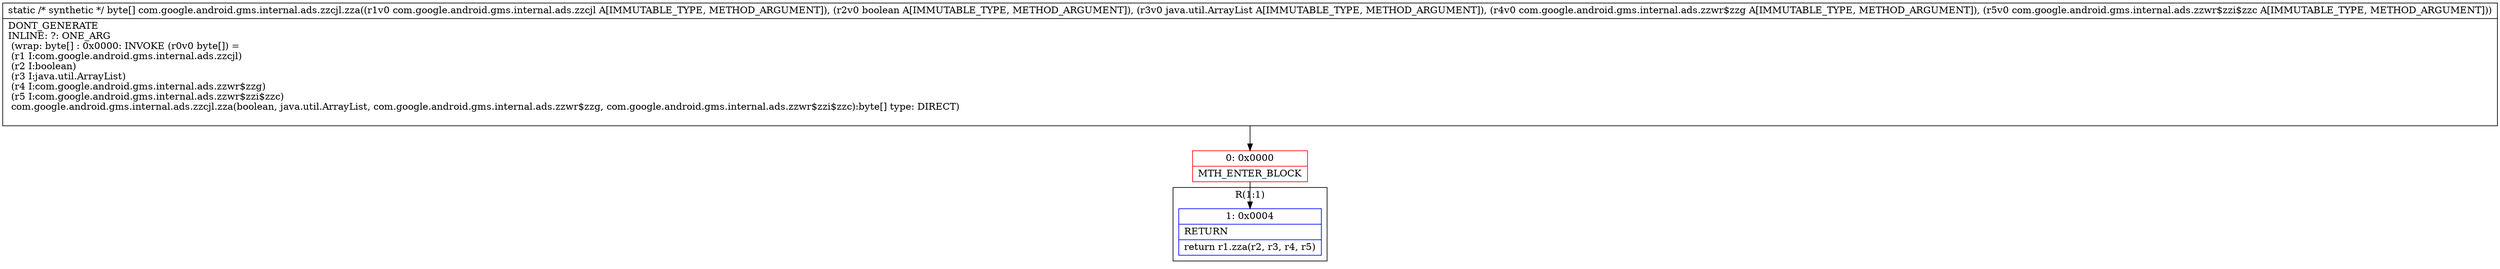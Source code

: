 digraph "CFG forcom.google.android.gms.internal.ads.zzcjl.zza(Lcom\/google\/android\/gms\/internal\/ads\/zzcjl;ZLjava\/util\/ArrayList;Lcom\/google\/android\/gms\/internal\/ads\/zzwr$zzg;Lcom\/google\/android\/gms\/internal\/ads\/zzwr$zzi$zzc;)[B" {
subgraph cluster_Region_729647806 {
label = "R(1:1)";
node [shape=record,color=blue];
Node_1 [shape=record,label="{1\:\ 0x0004|RETURN\l|return r1.zza(r2, r3, r4, r5)\l}"];
}
Node_0 [shape=record,color=red,label="{0\:\ 0x0000|MTH_ENTER_BLOCK\l}"];
MethodNode[shape=record,label="{static \/* synthetic *\/ byte[] com.google.android.gms.internal.ads.zzcjl.zza((r1v0 com.google.android.gms.internal.ads.zzcjl A[IMMUTABLE_TYPE, METHOD_ARGUMENT]), (r2v0 boolean A[IMMUTABLE_TYPE, METHOD_ARGUMENT]), (r3v0 java.util.ArrayList A[IMMUTABLE_TYPE, METHOD_ARGUMENT]), (r4v0 com.google.android.gms.internal.ads.zzwr$zzg A[IMMUTABLE_TYPE, METHOD_ARGUMENT]), (r5v0 com.google.android.gms.internal.ads.zzwr$zzi$zzc A[IMMUTABLE_TYPE, METHOD_ARGUMENT]))  | DONT_GENERATE\lINLINE: ?: ONE_ARG  \l  (wrap: byte[] : 0x0000: INVOKE  (r0v0 byte[]) = \l  (r1 I:com.google.android.gms.internal.ads.zzcjl)\l  (r2 I:boolean)\l  (r3 I:java.util.ArrayList)\l  (r4 I:com.google.android.gms.internal.ads.zzwr$zzg)\l  (r5 I:com.google.android.gms.internal.ads.zzwr$zzi$zzc)\l com.google.android.gms.internal.ads.zzcjl.zza(boolean, java.util.ArrayList, com.google.android.gms.internal.ads.zzwr$zzg, com.google.android.gms.internal.ads.zzwr$zzi$zzc):byte[] type: DIRECT)\l\l}"];
MethodNode -> Node_0;
Node_0 -> Node_1;
}

